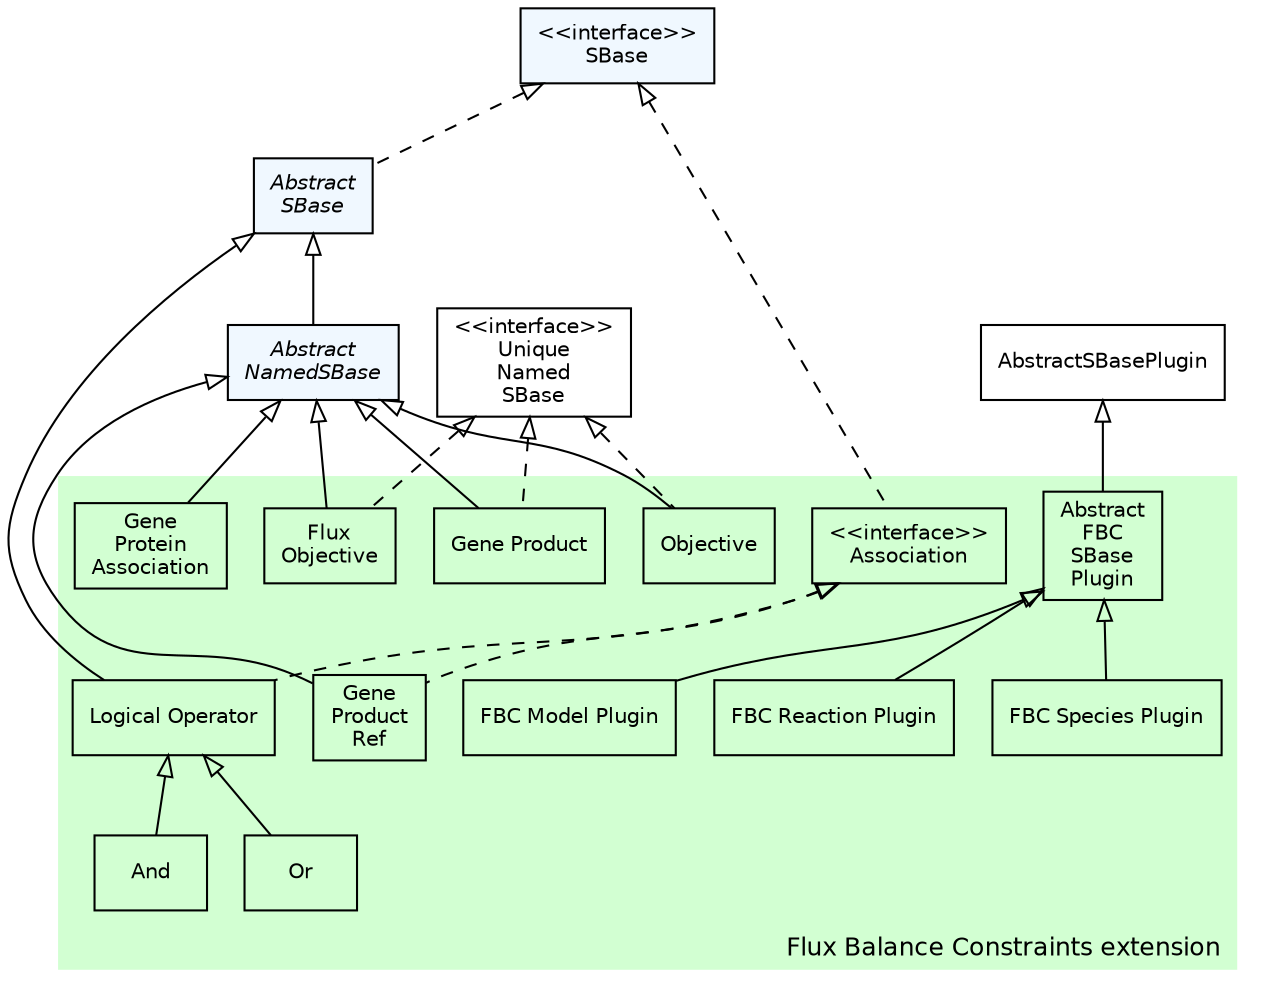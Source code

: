 #!/usr/local/bin/dot
#
# dot -Tpdf type_hierarchy.dot -otype_hierarchy.pdf && acroread type_hierarchy.pdf &
# dot -Tpng type_hierarchy.dot -otype_hierarchy.png
#
# $Id$
# $URL$
# $Rev$
/*
 * Overview of the Fbc extension type hierarchy
 */

strict digraph G{

	 nodesep=0.25;
	 ranksep=0.5;

	 edge [
	   fontname="Helvetica",
	   fontsize=10,
	   labelfontname="Helvetica",
	   labelfontsize=10
	 ];
	 node [
	   fontname="Helvetica",
	   fontsize=10,
	   shape=box
	 ];
	 
	 /*
   * Abstract data types
   */
  AbstractNamedSBase        [label=<<font face="Helvetica-Oblique">Abstract<br/>NamedSBase</font>>, style="filled", fillcolor="#F0F8FF"];
  AbstractSBase             [label=<<font face="Helvetica-Oblique">Abstract<br/>SBase</font>>, style="filled", fillcolor="#F0F8FF"];

 /*
  * Interfaces
  */
 
  UniqueNamedSBase          [label="<<interface>>\nUnique\nNamed\nSBase"];  
  SBase                     [label="<<interface>>\nSBase", style="filled", fillcolor="#F0F8FF"];
 	
  /*********************
   * Inheritance graph *
   *********************/
  
  AbstractSBase              -> AbstractNamedSBase         [dir=back,arrowtail=empty];
  
   
  subgraph clusterFbc {
    fontname="Helvetica";
    fontsize=12;
    style="filled";
    fillcolor="#d2ffd2"
    color="#ffffff"
    label="Flux Balance Constraints extension";
    labelloc=b;
    labeljust=r;

    // Interfaces
    Association                   [label="<<interface>>\nAssociation"];
    
    // Objects
    And                           [label="And"];
    Or                            [label="Or"];
    AbstractFBCSBasePlugin        [label="Abstract\nFBC\nSBase\nPlugin"];
    LogicalOperator               [label="Logical Operator"];
    FBCModelPlugin                [label="FBC Model Plugin"];
    FBCReactionPlugin             [label="FBC Reaction Plugin"];
    FBCSpeciesPlugin              [label="FBC Species Plugin"];
    FluxObjective                 [label="Flux\nObjective"];
    GeneProduct                   [label="Gene Product"];
    GeneProductRef	          [label="Gene\nProduct\nRef"];
    GeneProteinAssociation        [label="Gene\nProtein\nAssociation"];
    Objective	                  [label="Objective"];
    
    /*
     * Inheritance graph
     */
     LogicalOperator        -> And                [dir=back,arrowtail=empty];
     LogicalOperator        -> Or                 [dir=back,arrowtail=empty];
     Association            -> GeneProductRef     [dir=back,arrowtail=empty];
     Association            -> LogicalOperator    [dir=back,arrowtail=empty];
     AbstractFBCSBasePlugin -> FBCModelPlugin     [dir=back,arrowtail=empty];
     AbstractFBCSBasePlugin -> FBCReactionPlugin  [dir=back,arrowtail=empty];
     AbstractFBCSBasePlugin -> FBCSpeciesPlugin   [dir=back,arrowtail=empty];
   }
   
   /*********************
    * Inheritance graph *
    *********************/
    
   AbstractNamedSBase  -> Objective               [dir=back,arrowtail=empty];
   AbstractSBase       -> LogicalOperator         [dir=back,arrowtail=empty];
   AbstractNamedSBase  -> GeneProteinAssociation  [dir=back,arrowtail=empty];
   AbstractNamedSBase  -> GeneProductRef          [dir=back,arrowtail=empty];
   AbstractNamedSBase  -> GeneProduct             [dir=back,arrowtail=empty];
   AbstractNamedSBase  -> FluxObjective           [dir=back,arrowtail=empty];
   SBase               -> AbstractSBase           [dir=back,arrowtail=empty,style=dashed];
   SBase               -> Association             [dir=back,arrowtail=empty,style=dashed];
   AbstractSBase       -> LogicalOperator         [dir=back,arrowtail=empty];
   AbstractSBasePlugin -> AbstractFBCSBasePlugin  [dir=back,arrowtail=empty];
   UniqueNamedSBase    -> FluxObjective           [dir=back,arrowtail=empty,style=dashed];
   UniqueNamedSBase    -> GeneProduct             [dir=back,arrowtail=empty,style=dashed];
   Association         -> GeneProductRef          [dir=back,arrowtail=empty,style=dashed];
   Association         -> LogicalOperator         [dir=back,arrowtail=empty,style=dashed];
   UniqueNamedSBase    -> Objective               [dir=back,arrowtail=empty,style=dashed];

}

